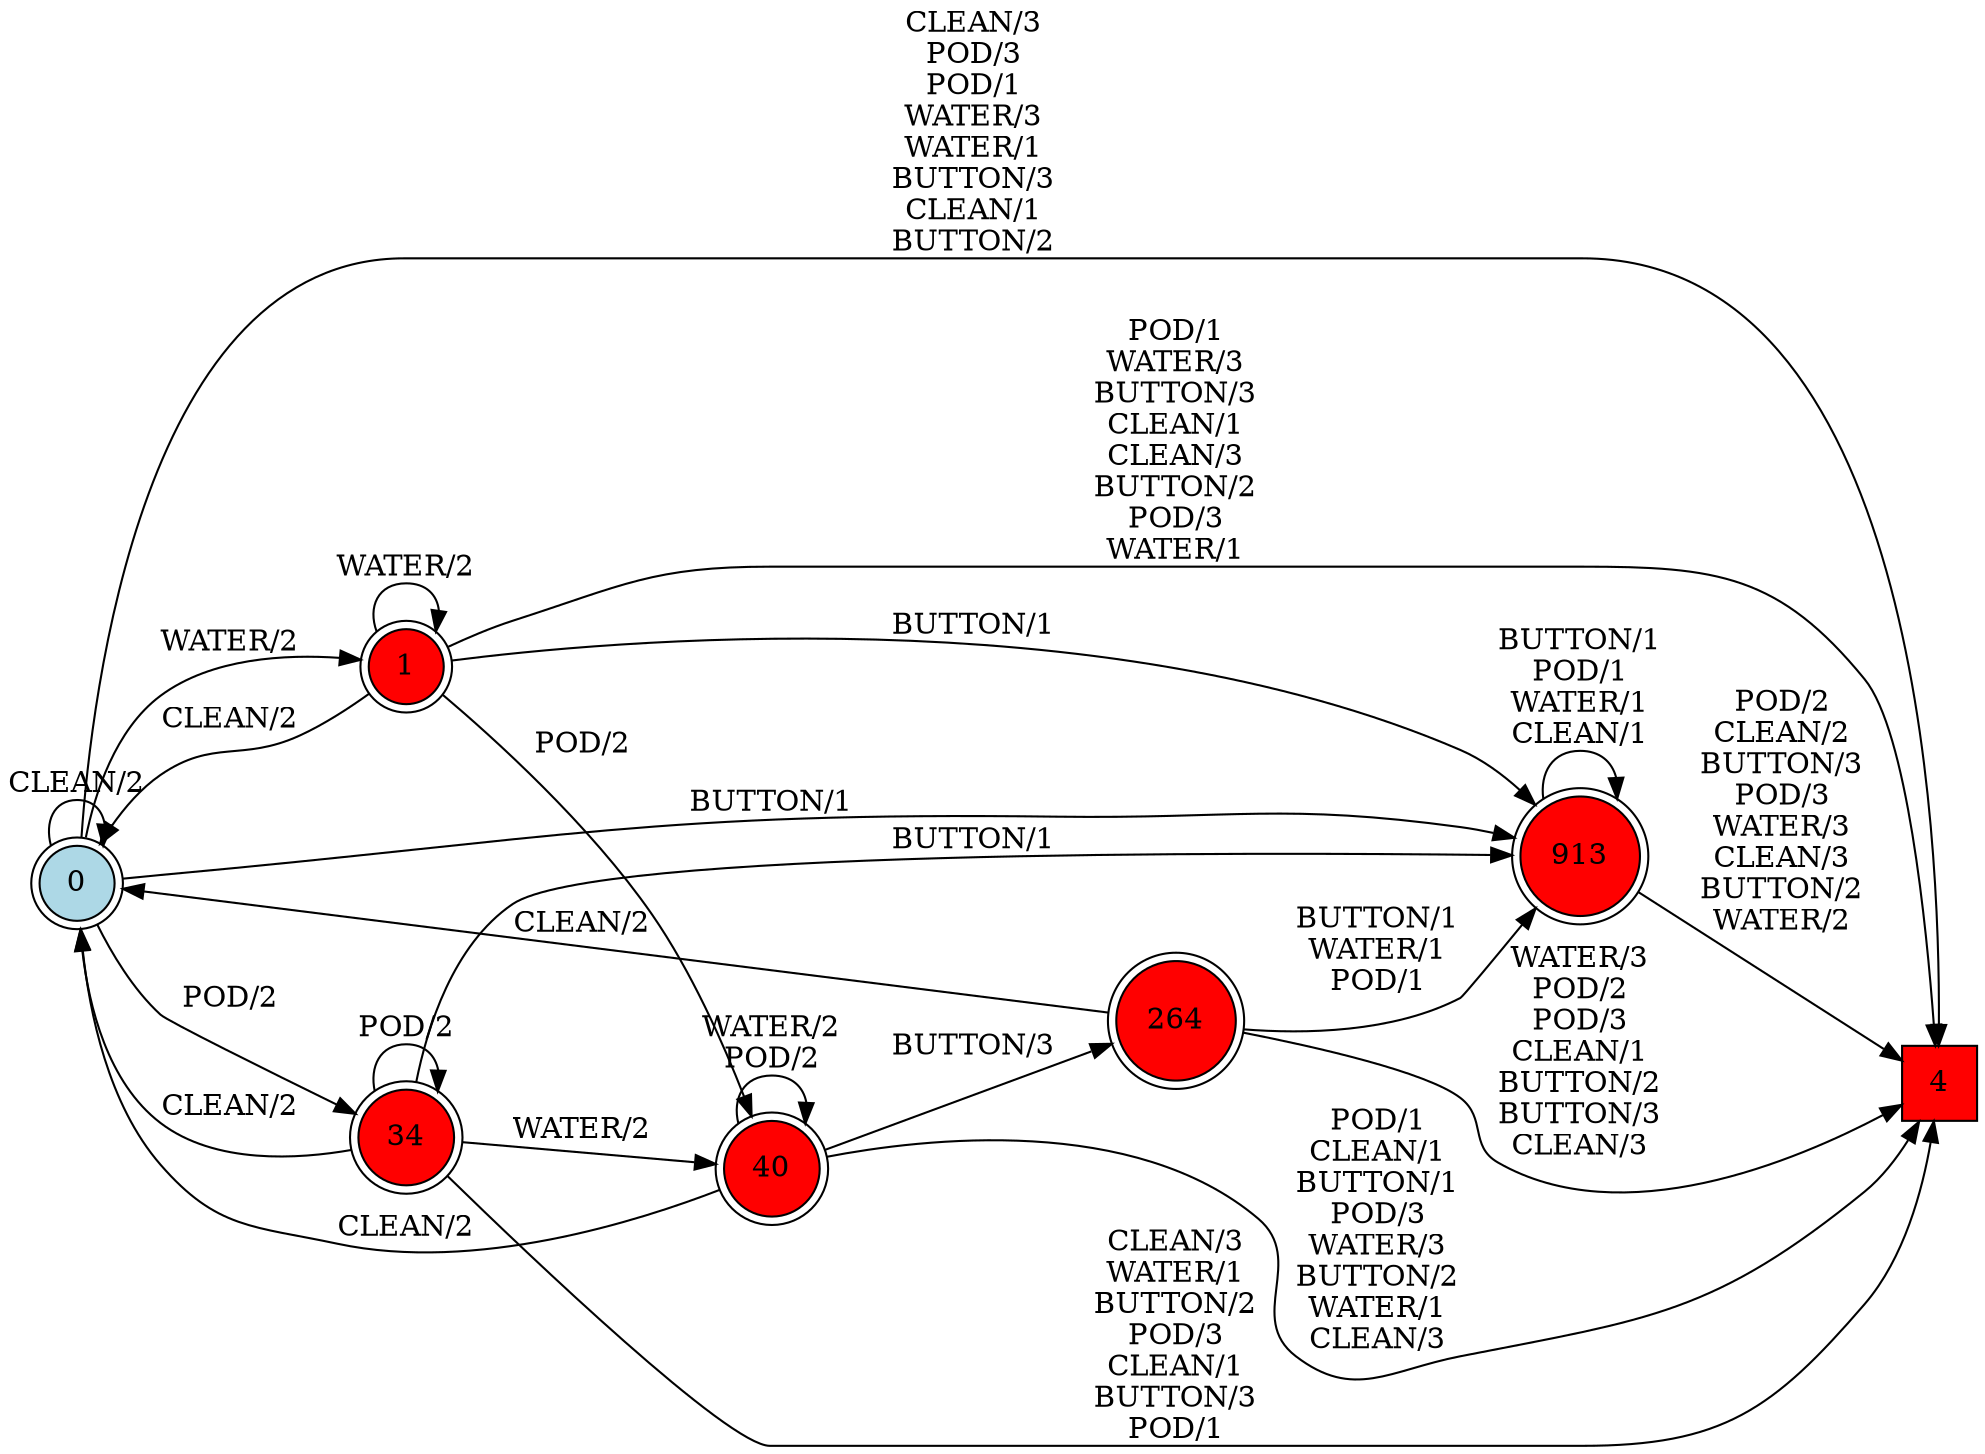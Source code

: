 digraph G {
  rankdir=LR;
  node [shape=circle, style=filled, fillcolor=white];
  "0" [isInitial=True, fillcolor=lightblue, shape=doublecircle];
  "1" [fillcolor=red, shape=doublecircle];
  "4" [fillcolor=red, shape=square];
  "34" [fillcolor=red, shape=doublecircle];
  "40" [fillcolor=red, shape=doublecircle];
  "264" [fillcolor=red, shape=doublecircle];
  "913" [fillcolor=red, shape=doublecircle];
  "0" -> "1" [label="WATER/2"];
  "0" -> "34" [label="POD/2"];
  "0" -> "4" [label="CLEAN/3\nPOD/3\nPOD/1\nWATER/3\nWATER/1\nBUTTON/3\nCLEAN/1\nBUTTON/2"];
  "0" -> "0" [label="CLEAN/2"];
  "0" -> "913" [label="BUTTON/1"];
  "1" -> "40" [label="POD/2"];
  "1" -> "4" [label="POD/1\nWATER/3\nBUTTON/3\nCLEAN/1\nCLEAN/3\nBUTTON/2\nPOD/3\nWATER/1"];
  "1" -> "0" [label="CLEAN/2"];
  "1" -> "1" [label="WATER/2"];
  "1" -> "913" [label="BUTTON/1"];
  "34" -> "4" [label="CLEAN/3\nWATER/1\nBUTTON/2\nPOD/3\nCLEAN/1\nBUTTON/3\nPOD/1"];
  "34" -> "0" [label="CLEAN/2"];
  "34" -> "34" [label="POD/2"];
  "34" -> "40" [label="WATER/2"];
  "34" -> "913" [label="BUTTON/1"];
  "40" -> "264" [label="BUTTON/3"];
  "40" -> "4" [label="POD/1\nCLEAN/1\nBUTTON/1\nPOD/3\nWATER/3\nBUTTON/2\nWATER/1\nCLEAN/3"];
  "40" -> "40" [label="WATER/2\nPOD/2"];
  "40" -> "0" [label="CLEAN/2"];
  "264" -> "4" [label="WATER/3\nPOD/2\nPOD/3\nCLEAN/1\nBUTTON/2\nBUTTON/3\nCLEAN/3"];
  "264" -> "913" [label="BUTTON/1\nWATER/1\nPOD/1"];
  "264" -> "0" [label="CLEAN/2"];
  "913" -> "4" [label="POD/2\nCLEAN/2\nBUTTON/3\nPOD/3\nWATER/3\nCLEAN/3\nBUTTON/2\nWATER/2"];
  "913" -> "913" [label="BUTTON/1\nPOD/1\nWATER/1\nCLEAN/1"];
}